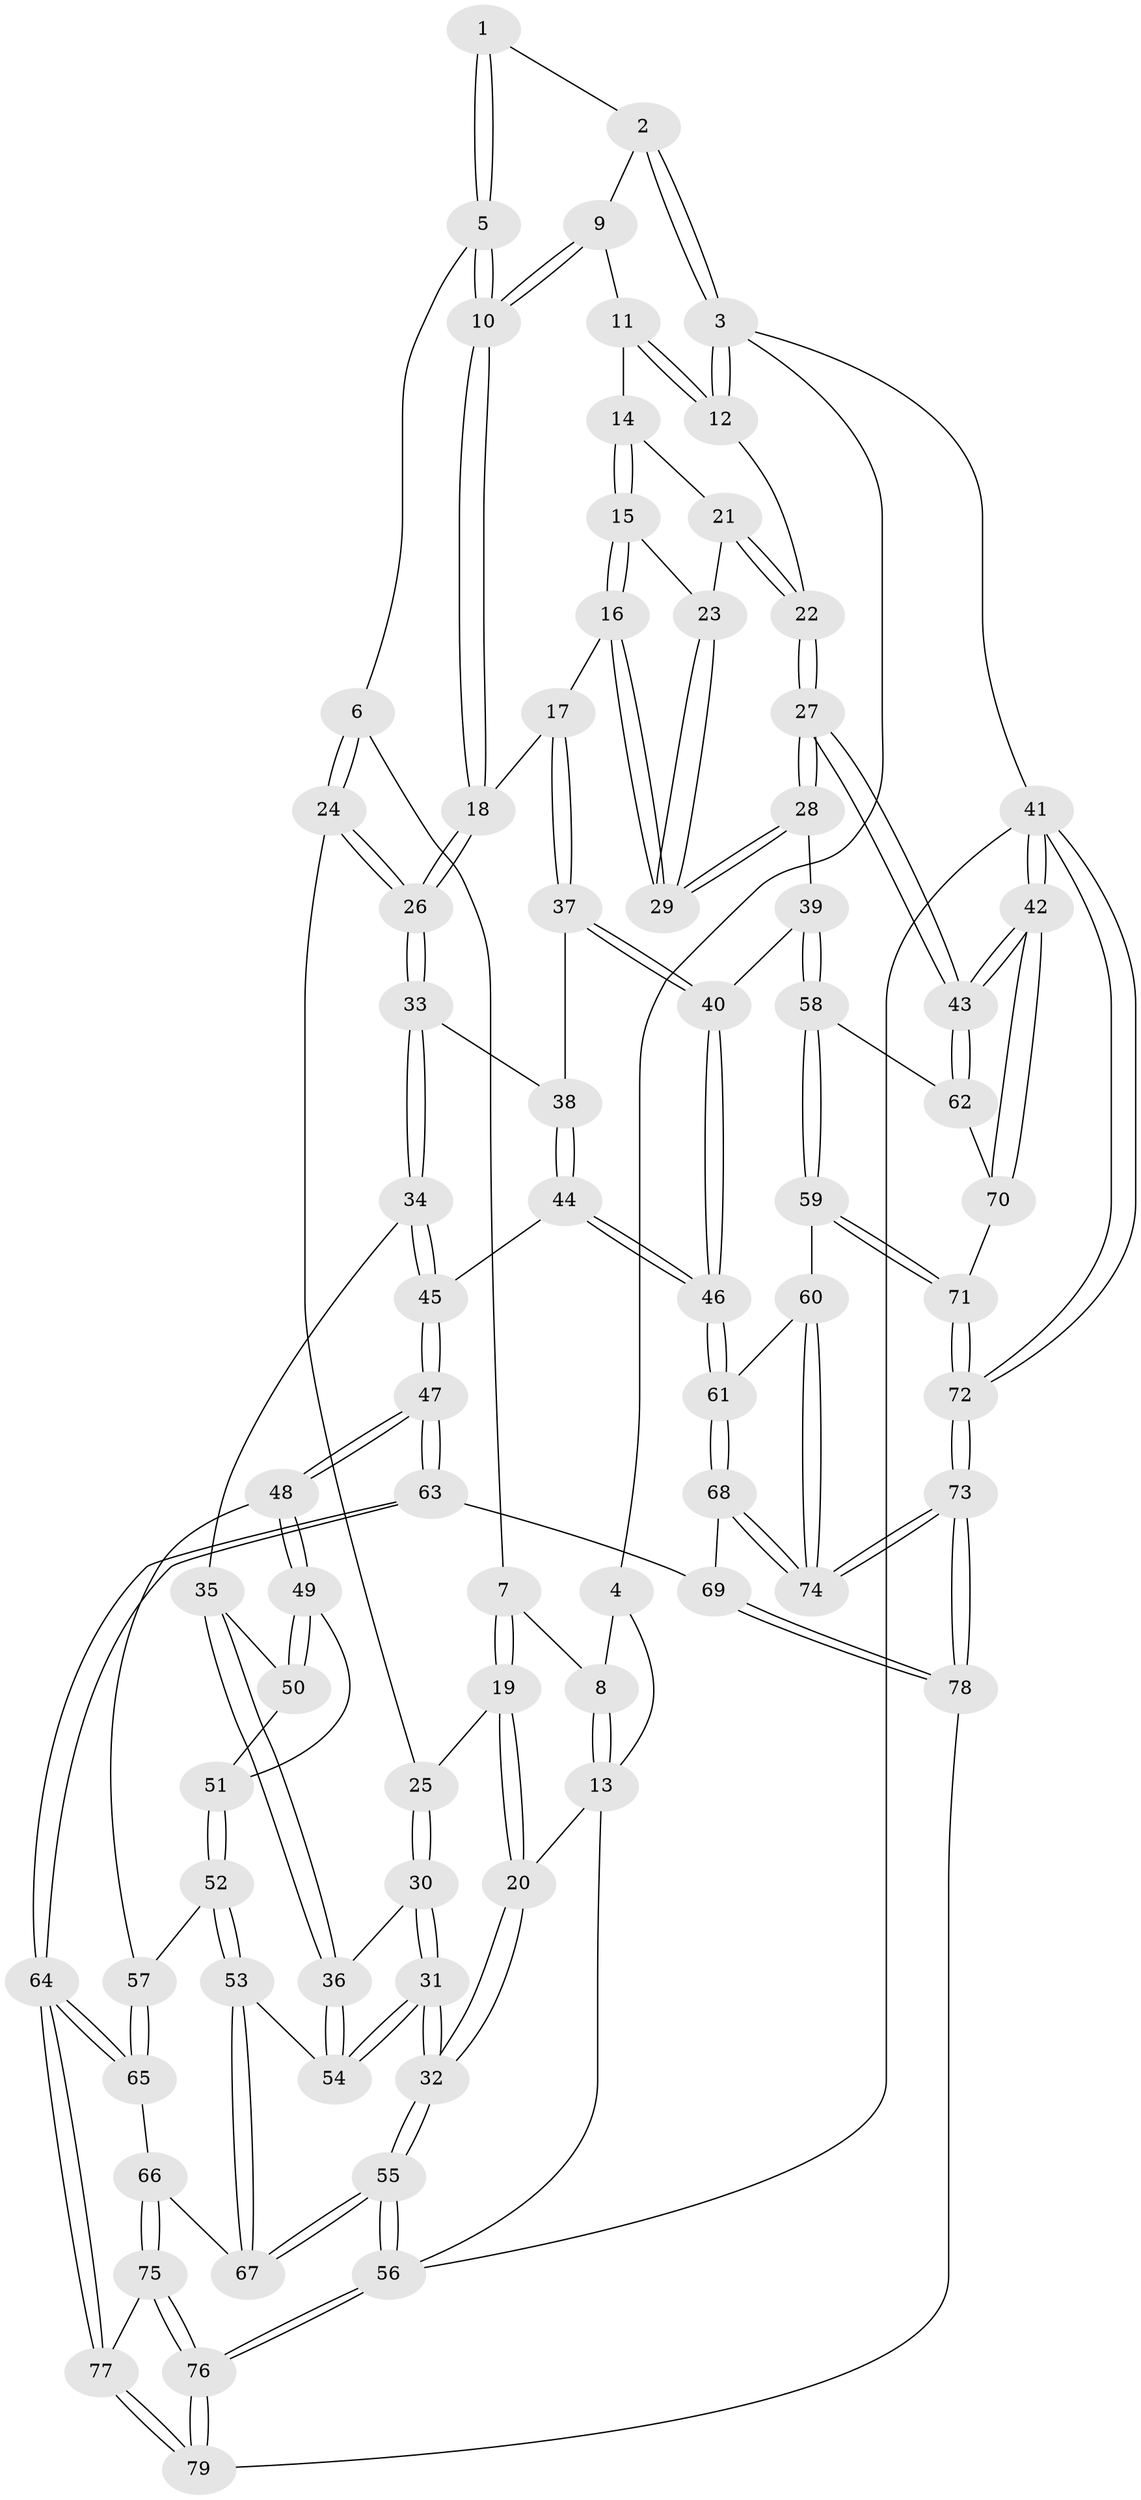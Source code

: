 // coarse degree distribution, {3: 0.14545454545454545, 4: 0.41818181818181815, 6: 0.12727272727272726, 2: 0.01818181818181818, 5: 0.2909090909090909}
// Generated by graph-tools (version 1.1) at 2025/24/03/03/25 07:24:33]
// undirected, 79 vertices, 194 edges
graph export_dot {
graph [start="1"]
  node [color=gray90,style=filled];
  1 [pos="+0.5547016869796698+0"];
  2 [pos="+0.596353614274442+0"];
  3 [pos="+1+0"];
  4 [pos="+0.14450239198146514+0"];
  5 [pos="+0.4053679674260879+0.14190538233728847"];
  6 [pos="+0.3618314095572352+0.1766805844601656"];
  7 [pos="+0.15896596091351212+0.142763783203989"];
  8 [pos="+0.14505052323802445+0.13206816100246668"];
  9 [pos="+0.6781863407533014+0.17216179566751055"];
  10 [pos="+0.566126870480543+0.2855327769044107"];
  11 [pos="+0.7085498729956891+0.20553660464216322"];
  12 [pos="+1+0"];
  13 [pos="+0+0.22592687422024071"];
  14 [pos="+0.7217186323075256+0.22556139954693588"];
  15 [pos="+0.7111171808707307+0.3597745379590403"];
  16 [pos="+0.692124176285897+0.40193118355798224"];
  17 [pos="+0.6485727853563277+0.4267575263920564"];
  18 [pos="+0.579720324251199+0.414208540683339"];
  19 [pos="+0.14642827648821982+0.34191389376268555"];
  20 [pos="+0+0.3980282767271235"];
  21 [pos="+0.8640157218390665+0.23900425153375768"];
  22 [pos="+1+0"];
  23 [pos="+0.8486225134696566+0.31312184137818133"];
  24 [pos="+0.36008573750749756+0.3825445716388235"];
  25 [pos="+0.22706214518311457+0.42896643848172816"];
  26 [pos="+0.4583320863661119+0.45821187697098065"];
  27 [pos="+1+0.474055768369977"];
  28 [pos="+0.9352226494525178+0.48281329395710854"];
  29 [pos="+0.9327916880813831+0.4810707119358278"];
  30 [pos="+0.17829024521284872+0.5225048477875975"];
  31 [pos="+0+0.6021292842588859"];
  32 [pos="+0+0.6211304275278471"];
  33 [pos="+0.45570541594843295+0.4863030812469973"];
  34 [pos="+0.44642179698626744+0.5154667677173083"];
  35 [pos="+0.348297273826643+0.594318254327193"];
  36 [pos="+0.2643179674176541+0.6224007299040903"];
  37 [pos="+0.6875206078605387+0.5648317408531268"];
  38 [pos="+0.5787369402924589+0.5936696324481543"];
  39 [pos="+0.8035705804056867+0.6215511507538546"];
  40 [pos="+0.7217906051933546+0.6161685778963963"];
  41 [pos="+1+1"];
  42 [pos="+1+1"];
  43 [pos="+1+0.6529722815241857"];
  44 [pos="+0.5580888740393946+0.7116662939417772"];
  45 [pos="+0.49208955317068875+0.7054068149817714"];
  46 [pos="+0.6300828336462874+0.7406248764600896"];
  47 [pos="+0.4832763648539187+0.7120979044690431"];
  48 [pos="+0.4676404923265937+0.7127655779482301"];
  49 [pos="+0.40780716165111686+0.6908149031111539"];
  50 [pos="+0.37028446098779827+0.639357481370088"];
  51 [pos="+0.3492465882636554+0.6972687624542173"];
  52 [pos="+0.27644417866740223+0.7173682065076662"];
  53 [pos="+0.2621319456765012+0.714984581619706"];
  54 [pos="+0.26089453979614075+0.6905591335849017"];
  55 [pos="+0+0.792368454548636"];
  56 [pos="+0+1"];
  57 [pos="+0.3683956836148597+0.7652894023089178"];
  58 [pos="+0.8040474977915606+0.6225436406061041"];
  59 [pos="+0.8295852180287242+0.7771323649443299"];
  60 [pos="+0.7827433519840472+0.78768003252113"];
  61 [pos="+0.6395960449258308+0.7669949787523067"];
  62 [pos="+0.9822694598425608+0.7251898017114223"];
  63 [pos="+0.44932933845894263+0.8877758946009192"];
  64 [pos="+0.43197477682219054+0.8948539699801012"];
  65 [pos="+0.37445495166002496+0.8560611967254064"];
  66 [pos="+0.25553620163007634+0.8446004870915609"];
  67 [pos="+0.21745820980267463+0.7795116590623761"];
  68 [pos="+0.6299102557532115+0.849208939695539"];
  69 [pos="+0.47760769878225645+0.8938851463455862"];
  70 [pos="+0.8851475768231271+0.7999211308089861"];
  71 [pos="+0.8702564921826689+0.805907116775843"];
  72 [pos="+0.8321858421485645+1"];
  73 [pos="+0.8140340230459134+1"];
  74 [pos="+0.7068025460884424+0.9824620141011517"];
  75 [pos="+0.2360236751099153+0.9714309956509166"];
  76 [pos="+0+1"];
  77 [pos="+0.41610125902818074+0.9281699605498953"];
  78 [pos="+0.7297432906645189+1"];
  79 [pos="+0.4072968436895539+1"];
  1 -- 2;
  1 -- 5;
  1 -- 5;
  2 -- 3;
  2 -- 3;
  2 -- 9;
  3 -- 4;
  3 -- 12;
  3 -- 12;
  3 -- 41;
  4 -- 8;
  4 -- 13;
  5 -- 6;
  5 -- 10;
  5 -- 10;
  6 -- 7;
  6 -- 24;
  6 -- 24;
  7 -- 8;
  7 -- 19;
  7 -- 19;
  8 -- 13;
  8 -- 13;
  9 -- 10;
  9 -- 10;
  9 -- 11;
  10 -- 18;
  10 -- 18;
  11 -- 12;
  11 -- 12;
  11 -- 14;
  12 -- 22;
  13 -- 20;
  13 -- 56;
  14 -- 15;
  14 -- 15;
  14 -- 21;
  15 -- 16;
  15 -- 16;
  15 -- 23;
  16 -- 17;
  16 -- 29;
  16 -- 29;
  17 -- 18;
  17 -- 37;
  17 -- 37;
  18 -- 26;
  18 -- 26;
  19 -- 20;
  19 -- 20;
  19 -- 25;
  20 -- 32;
  20 -- 32;
  21 -- 22;
  21 -- 22;
  21 -- 23;
  22 -- 27;
  22 -- 27;
  23 -- 29;
  23 -- 29;
  24 -- 25;
  24 -- 26;
  24 -- 26;
  25 -- 30;
  25 -- 30;
  26 -- 33;
  26 -- 33;
  27 -- 28;
  27 -- 28;
  27 -- 43;
  27 -- 43;
  28 -- 29;
  28 -- 29;
  28 -- 39;
  30 -- 31;
  30 -- 31;
  30 -- 36;
  31 -- 32;
  31 -- 32;
  31 -- 54;
  31 -- 54;
  32 -- 55;
  32 -- 55;
  33 -- 34;
  33 -- 34;
  33 -- 38;
  34 -- 35;
  34 -- 45;
  34 -- 45;
  35 -- 36;
  35 -- 36;
  35 -- 50;
  36 -- 54;
  36 -- 54;
  37 -- 38;
  37 -- 40;
  37 -- 40;
  38 -- 44;
  38 -- 44;
  39 -- 40;
  39 -- 58;
  39 -- 58;
  40 -- 46;
  40 -- 46;
  41 -- 42;
  41 -- 42;
  41 -- 72;
  41 -- 72;
  41 -- 56;
  42 -- 43;
  42 -- 43;
  42 -- 70;
  42 -- 70;
  43 -- 62;
  43 -- 62;
  44 -- 45;
  44 -- 46;
  44 -- 46;
  45 -- 47;
  45 -- 47;
  46 -- 61;
  46 -- 61;
  47 -- 48;
  47 -- 48;
  47 -- 63;
  47 -- 63;
  48 -- 49;
  48 -- 49;
  48 -- 57;
  49 -- 50;
  49 -- 50;
  49 -- 51;
  50 -- 51;
  51 -- 52;
  51 -- 52;
  52 -- 53;
  52 -- 53;
  52 -- 57;
  53 -- 54;
  53 -- 67;
  53 -- 67;
  55 -- 56;
  55 -- 56;
  55 -- 67;
  55 -- 67;
  56 -- 76;
  56 -- 76;
  57 -- 65;
  57 -- 65;
  58 -- 59;
  58 -- 59;
  58 -- 62;
  59 -- 60;
  59 -- 71;
  59 -- 71;
  60 -- 61;
  60 -- 74;
  60 -- 74;
  61 -- 68;
  61 -- 68;
  62 -- 70;
  63 -- 64;
  63 -- 64;
  63 -- 69;
  64 -- 65;
  64 -- 65;
  64 -- 77;
  64 -- 77;
  65 -- 66;
  66 -- 67;
  66 -- 75;
  66 -- 75;
  68 -- 69;
  68 -- 74;
  68 -- 74;
  69 -- 78;
  69 -- 78;
  70 -- 71;
  71 -- 72;
  71 -- 72;
  72 -- 73;
  72 -- 73;
  73 -- 74;
  73 -- 74;
  73 -- 78;
  73 -- 78;
  75 -- 76;
  75 -- 76;
  75 -- 77;
  76 -- 79;
  76 -- 79;
  77 -- 79;
  77 -- 79;
  78 -- 79;
}
